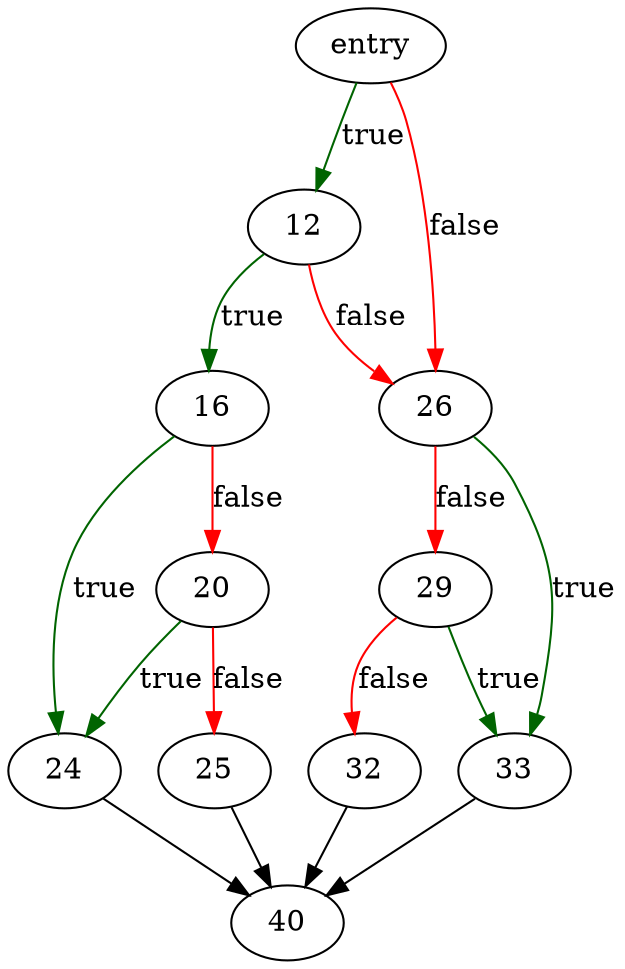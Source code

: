 digraph "sqlite3CompareAffinity" {
	// Node definitions.
	2 [label=entry];
	12;
	16;
	20;
	24;
	25;
	26;
	29;
	32;
	33;
	40;

	// Edge definitions.
	2 -> 12 [
		color=darkgreen
		label=true
	];
	2 -> 26 [
		color=red
		label=false
	];
	12 -> 16 [
		color=darkgreen
		label=true
	];
	12 -> 26 [
		color=red
		label=false
	];
	16 -> 20 [
		color=red
		label=false
	];
	16 -> 24 [
		color=darkgreen
		label=true
	];
	20 -> 24 [
		color=darkgreen
		label=true
	];
	20 -> 25 [
		color=red
		label=false
	];
	24 -> 40;
	25 -> 40;
	26 -> 29 [
		color=red
		label=false
	];
	26 -> 33 [
		color=darkgreen
		label=true
	];
	29 -> 32 [
		color=red
		label=false
	];
	29 -> 33 [
		color=darkgreen
		label=true
	];
	32 -> 40;
	33 -> 40;
}